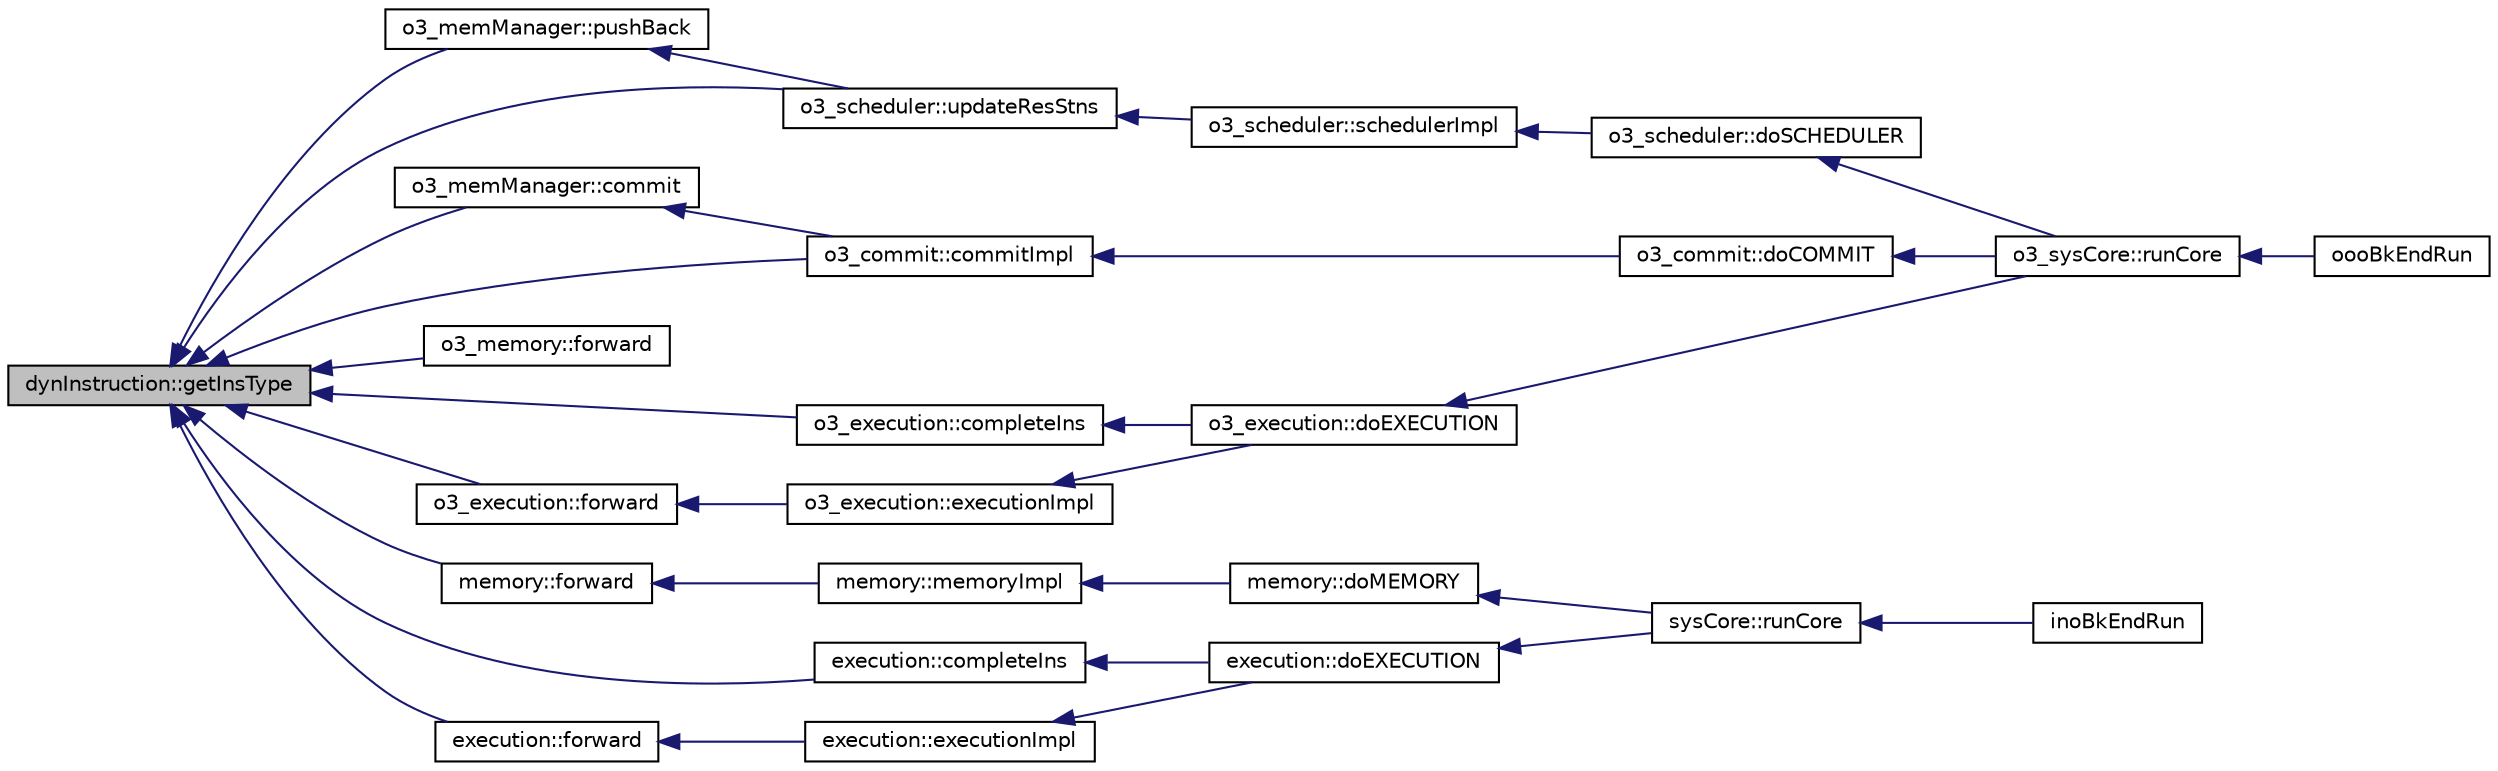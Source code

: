 digraph G
{
  edge [fontname="Helvetica",fontsize="10",labelfontname="Helvetica",labelfontsize="10"];
  node [fontname="Helvetica",fontsize="10",shape=record];
  rankdir=LR;
  Node1 [label="dynInstruction::getInsType",height=0.2,width=0.4,color="black", fillcolor="grey75", style="filled" fontcolor="black"];
  Node1 -> Node2 [dir=back,color="midnightblue",fontsize="10",style="solid",fontname="Helvetica"];
  Node2 [label="o3_memManager::commit",height=0.2,width=0.4,color="black", fillcolor="white", style="filled",URL="$classo3__memManager.html#a3a7d3249d284d0ebb297167b47ad8ce2"];
  Node2 -> Node3 [dir=back,color="midnightblue",fontsize="10",style="solid",fontname="Helvetica"];
  Node3 [label="o3_commit::commitImpl",height=0.2,width=0.4,color="black", fillcolor="white", style="filled",URL="$classo3__commit.html#a87f66e559f7376364630df8b3907e8cd"];
  Node3 -> Node4 [dir=back,color="midnightblue",fontsize="10",style="solid",fontname="Helvetica"];
  Node4 [label="o3_commit::doCOMMIT",height=0.2,width=0.4,color="black", fillcolor="white", style="filled",URL="$classo3__commit.html#a54270cad3a81c7cce6f418517a927b98"];
  Node4 -> Node5 [dir=back,color="midnightblue",fontsize="10",style="solid",fontname="Helvetica"];
  Node5 [label="o3_sysCore::runCore",height=0.2,width=0.4,color="black", fillcolor="white", style="filled",URL="$classo3__sysCore.html#ab97edaa7f8ea74d7315b71d7d03a736c"];
  Node5 -> Node6 [dir=back,color="midnightblue",fontsize="10",style="solid",fontname="Helvetica"];
  Node6 [label="oooBkEndRun",height=0.2,width=0.4,color="black", fillcolor="white", style="filled",URL="$oooBkEnd_8h.html#aaa2cf7fe88073cf54894d48f17271d93"];
  Node1 -> Node3 [dir=back,color="midnightblue",fontsize="10",style="solid",fontname="Helvetica"];
  Node1 -> Node7 [dir=back,color="midnightblue",fontsize="10",style="solid",fontname="Helvetica"];
  Node7 [label="o3_execution::completeIns",height=0.2,width=0.4,color="black", fillcolor="white", style="filled",URL="$classo3__execution.html#ac6ce02086cf32b3554da1397ab35e714"];
  Node7 -> Node8 [dir=back,color="midnightblue",fontsize="10",style="solid",fontname="Helvetica"];
  Node8 [label="o3_execution::doEXECUTION",height=0.2,width=0.4,color="black", fillcolor="white", style="filled",URL="$classo3__execution.html#ad3e4a2e10bfcad9fa8c73b77c3b9fffb"];
  Node8 -> Node5 [dir=back,color="midnightblue",fontsize="10",style="solid",fontname="Helvetica"];
  Node1 -> Node9 [dir=back,color="midnightblue",fontsize="10",style="solid",fontname="Helvetica"];
  Node9 [label="execution::completeIns",height=0.2,width=0.4,color="black", fillcolor="white", style="filled",URL="$classexecution.html#a0c823fb6010268a0da3a706a9452d5e0"];
  Node9 -> Node10 [dir=back,color="midnightblue",fontsize="10",style="solid",fontname="Helvetica"];
  Node10 [label="execution::doEXECUTION",height=0.2,width=0.4,color="black", fillcolor="white", style="filled",URL="$classexecution.html#a972207b1dde6a4bb8731c3fc0908bac6"];
  Node10 -> Node11 [dir=back,color="midnightblue",fontsize="10",style="solid",fontname="Helvetica"];
  Node11 [label="sysCore::runCore",height=0.2,width=0.4,color="black", fillcolor="white", style="filled",URL="$classsysCore.html#a329e1539dcc7da668fb0d6237368922f"];
  Node11 -> Node12 [dir=back,color="midnightblue",fontsize="10",style="solid",fontname="Helvetica"];
  Node12 [label="inoBkEndRun",height=0.2,width=0.4,color="black", fillcolor="white", style="filled",URL="$inoBkEnd_8h.html#a7f7897adf2514facd31db95c4b90314d"];
  Node1 -> Node13 [dir=back,color="midnightblue",fontsize="10",style="solid",fontname="Helvetica"];
  Node13 [label="o3_memory::forward",height=0.2,width=0.4,color="black", fillcolor="white", style="filled",URL="$classo3__memory.html#a755d83e89f2fc0d95db93d688c40b9a4"];
  Node1 -> Node14 [dir=back,color="midnightblue",fontsize="10",style="solid",fontname="Helvetica"];
  Node14 [label="memory::forward",height=0.2,width=0.4,color="black", fillcolor="white", style="filled",URL="$classmemory.html#a7b6cc36f06ee64246e6dfbda76a3cf34"];
  Node14 -> Node15 [dir=back,color="midnightblue",fontsize="10",style="solid",fontname="Helvetica"];
  Node15 [label="memory::memoryImpl",height=0.2,width=0.4,color="black", fillcolor="white", style="filled",URL="$classmemory.html#a3c2b4025c057acb762cc6630f324d3dc"];
  Node15 -> Node16 [dir=back,color="midnightblue",fontsize="10",style="solid",fontname="Helvetica"];
  Node16 [label="memory::doMEMORY",height=0.2,width=0.4,color="black", fillcolor="white", style="filled",URL="$classmemory.html#ae667b5ac087faff10a52913146d6b627"];
  Node16 -> Node11 [dir=back,color="midnightblue",fontsize="10",style="solid",fontname="Helvetica"];
  Node1 -> Node17 [dir=back,color="midnightblue",fontsize="10",style="solid",fontname="Helvetica"];
  Node17 [label="o3_execution::forward",height=0.2,width=0.4,color="black", fillcolor="white", style="filled",URL="$classo3__execution.html#ae721d2652e94e7f38d74707ecde6c12e"];
  Node17 -> Node18 [dir=back,color="midnightblue",fontsize="10",style="solid",fontname="Helvetica"];
  Node18 [label="o3_execution::executionImpl",height=0.2,width=0.4,color="black", fillcolor="white", style="filled",URL="$classo3__execution.html#a2565c18ef20ce1e0ff72f5399831075a"];
  Node18 -> Node8 [dir=back,color="midnightblue",fontsize="10",style="solid",fontname="Helvetica"];
  Node1 -> Node19 [dir=back,color="midnightblue",fontsize="10",style="solid",fontname="Helvetica"];
  Node19 [label="execution::forward",height=0.2,width=0.4,color="black", fillcolor="white", style="filled",URL="$classexecution.html#a9271c55da8555444f0882c9027ab68a0"];
  Node19 -> Node20 [dir=back,color="midnightblue",fontsize="10",style="solid",fontname="Helvetica"];
  Node20 [label="execution::executionImpl",height=0.2,width=0.4,color="black", fillcolor="white", style="filled",URL="$classexecution.html#adc2d24703f3425df6107514535fea88b"];
  Node20 -> Node10 [dir=back,color="midnightblue",fontsize="10",style="solid",fontname="Helvetica"];
  Node1 -> Node21 [dir=back,color="midnightblue",fontsize="10",style="solid",fontname="Helvetica"];
  Node21 [label="o3_memManager::pushBack",height=0.2,width=0.4,color="black", fillcolor="white", style="filled",URL="$classo3__memManager.html#a7bfed5553c2212750ee610da67bc43e7"];
  Node21 -> Node22 [dir=back,color="midnightblue",fontsize="10",style="solid",fontname="Helvetica"];
  Node22 [label="o3_scheduler::updateResStns",height=0.2,width=0.4,color="black", fillcolor="white", style="filled",URL="$classo3__scheduler.html#a3eaa3373cbbd123523a9cbf4d7326692"];
  Node22 -> Node23 [dir=back,color="midnightblue",fontsize="10",style="solid",fontname="Helvetica"];
  Node23 [label="o3_scheduler::schedulerImpl",height=0.2,width=0.4,color="black", fillcolor="white", style="filled",URL="$classo3__scheduler.html#ade8fe27e00ac0430122634af01c0639c"];
  Node23 -> Node24 [dir=back,color="midnightblue",fontsize="10",style="solid",fontname="Helvetica"];
  Node24 [label="o3_scheduler::doSCHEDULER",height=0.2,width=0.4,color="black", fillcolor="white", style="filled",URL="$classo3__scheduler.html#a336443d7d6e8f6b892c7c71b97099e40"];
  Node24 -> Node5 [dir=back,color="midnightblue",fontsize="10",style="solid",fontname="Helvetica"];
  Node1 -> Node22 [dir=back,color="midnightblue",fontsize="10",style="solid",fontname="Helvetica"];
}
